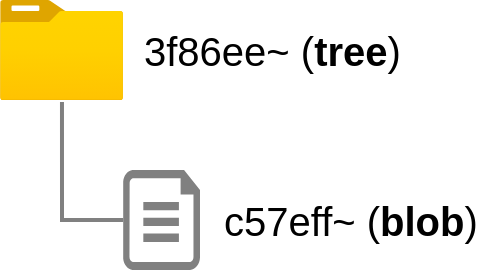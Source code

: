 <mxfile version="20.3.0" type="device"><diagram id="iSa5mRHeTvDjaqoj_2--" name="ページ1"><mxGraphModel dx="1420" dy="905" grid="1" gridSize="10" guides="1" tooltips="1" connect="1" arrows="1" fold="1" page="1" pageScale="1" pageWidth="827" pageHeight="1169" math="0" shadow="0"><root><mxCell id="0"/><mxCell id="1" parent="0"/><mxCell id="KHhDckgbrjYkNy72kNLM-1" value="" style="aspect=fixed;html=1;points=[];align=center;image;fontSize=12;image=img/lib/azure2/general/Folder_Blank.svg;" vertex="1" parent="1"><mxGeometry x="80" y="160" width="61.6" height="50" as="geometry"/></mxCell><mxCell id="KHhDckgbrjYkNy72kNLM-2" value="" style="verticalLabelPosition=bottom;html=1;verticalAlign=top;align=center;strokeColor=none;fillColor=#808080;shape=mxgraph.azure.cloud_services_configuration_file;pointerEvents=1;" vertex="1" parent="1"><mxGeometry x="141.6" y="245" width="38.4" height="50" as="geometry"/></mxCell><mxCell id="KHhDckgbrjYkNy72kNLM-6" value="3f86ee~ (&lt;b&gt;tree&lt;/b&gt;)" style="text;html=1;strokeColor=none;fillColor=none;align=left;verticalAlign=middle;whiteSpace=wrap;rounded=0;fontSize=20;" vertex="1" parent="1"><mxGeometry x="150" y="170" width="140" height="30" as="geometry"/></mxCell><mxCell id="KHhDckgbrjYkNy72kNLM-8" value="c57eff~ (&lt;b&gt;blob&lt;/b&gt;)" style="text;html=1;strokeColor=none;fillColor=none;align=left;verticalAlign=middle;whiteSpace=wrap;rounded=0;fontSize=20;" vertex="1" parent="1"><mxGeometry x="190" y="255" width="140" height="30" as="geometry"/></mxCell><mxCell id="KHhDckgbrjYkNy72kNLM-10" value="" style="endArrow=none;html=1;rounded=0;fontSize=17;entryX=0;entryY=0.5;entryDx=0;entryDy=0;entryPerimeter=0;exitX=0.503;exitY=1.02;exitDx=0;exitDy=0;exitPerimeter=0;strokeWidth=2;strokeColor=#808080;" edge="1" parent="1" source="KHhDckgbrjYkNy72kNLM-1" target="KHhDckgbrjYkNy72kNLM-2"><mxGeometry width="50" height="50" relative="1" as="geometry"><mxPoint x="80" y="410" as="sourcePoint"/><mxPoint x="130" y="360" as="targetPoint"/><Array as="points"><mxPoint x="111" y="270"/></Array></mxGeometry></mxCell></root></mxGraphModel></diagram></mxfile>